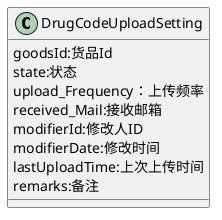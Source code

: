 @startuml
class DrugCodeUploadSetting  {
  goodsId:货品Id
'  opCode:操作码
'  goodsName:货品名称
'  productRegulation:品规
'  brandName:厂牌
'  manufacturer：生产厂家
'  isSupervised：是否药监码品种
  state:状态
  upload_Frequency：上传频率
  received_Mail:接收邮箱
  modifierId:修改人ID
'  modifierName:修改人
  modifierDate:修改时间
  lastUploadTime:上次上传时间
  remarks:备注
}
@enduml